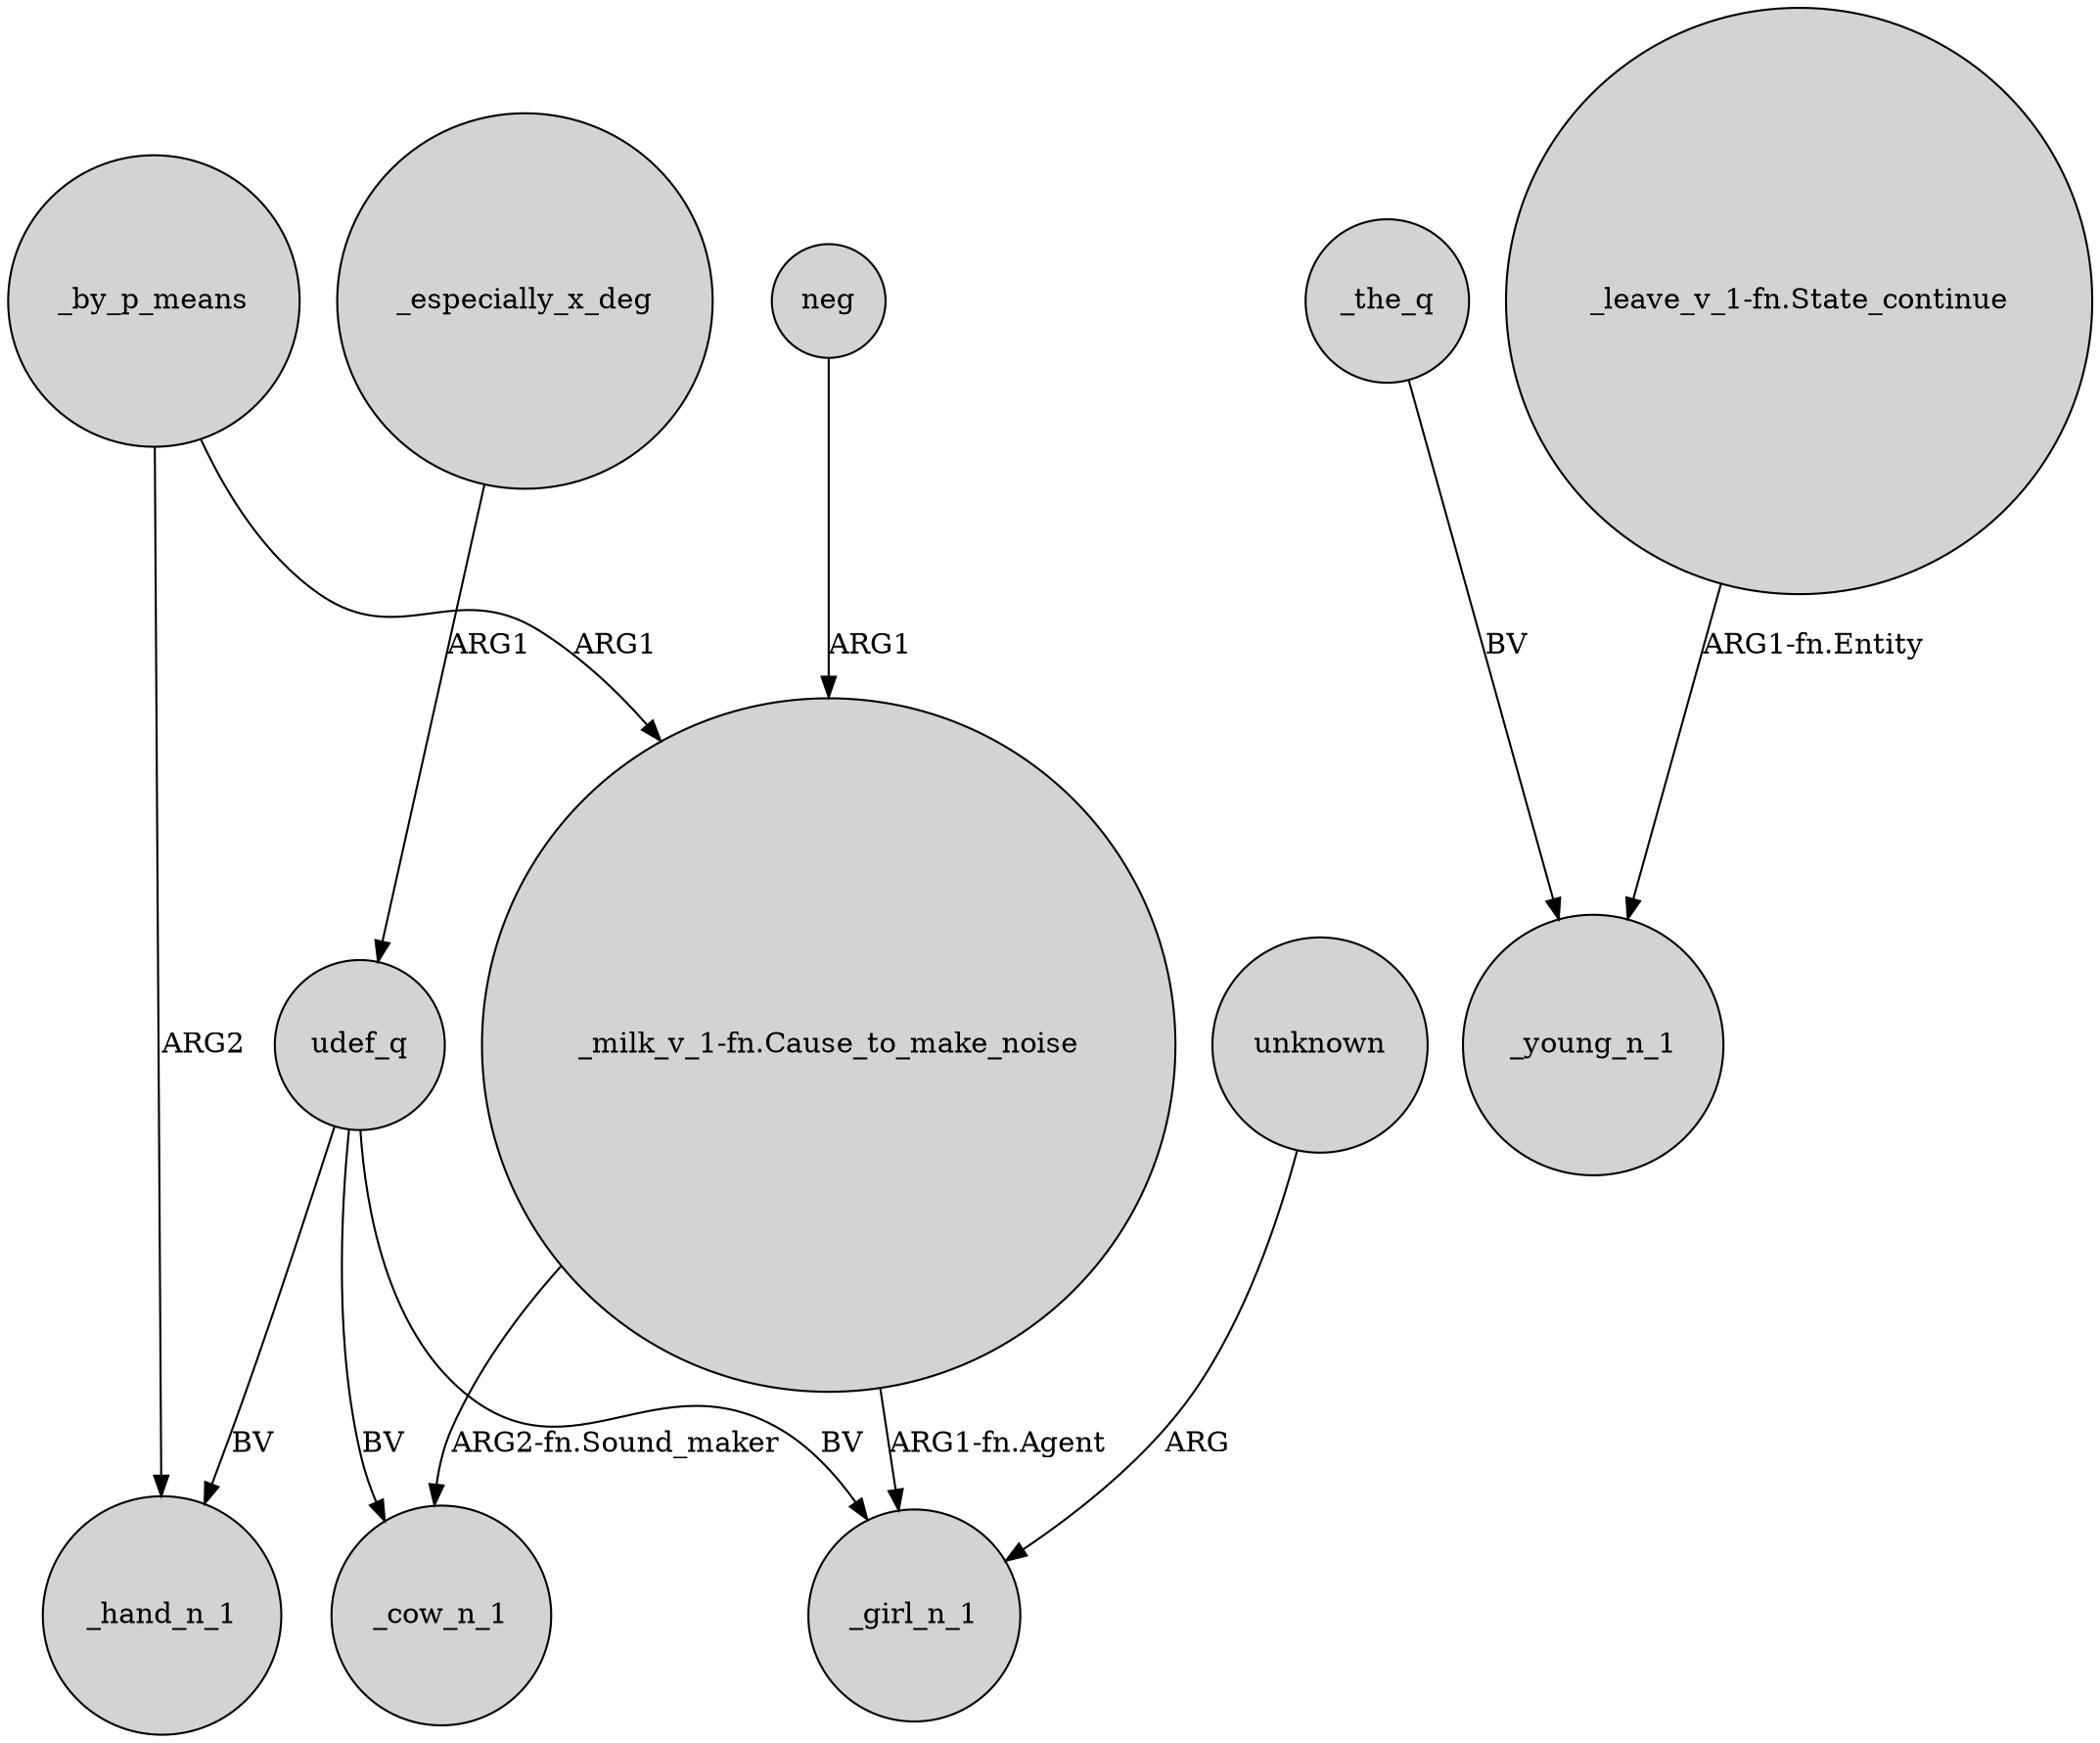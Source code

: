 digraph {
	node [shape=circle style=filled]
	udef_q -> _cow_n_1 [label=BV]
	_by_p_means -> _hand_n_1 [label=ARG2]
	udef_q -> _hand_n_1 [label=BV]
	_the_q -> _young_n_1 [label=BV]
	neg -> "_milk_v_1-fn.Cause_to_make_noise" [label=ARG1]
	"_milk_v_1-fn.Cause_to_make_noise" -> _girl_n_1 [label="ARG1-fn.Agent"]
	unknown -> _girl_n_1 [label=ARG]
	"_leave_v_1-fn.State_continue" -> _young_n_1 [label="ARG1-fn.Entity"]
	_by_p_means -> "_milk_v_1-fn.Cause_to_make_noise" [label=ARG1]
	udef_q -> _girl_n_1 [label=BV]
	_especially_x_deg -> udef_q [label=ARG1]
	"_milk_v_1-fn.Cause_to_make_noise" -> _cow_n_1 [label="ARG2-fn.Sound_maker"]
}
